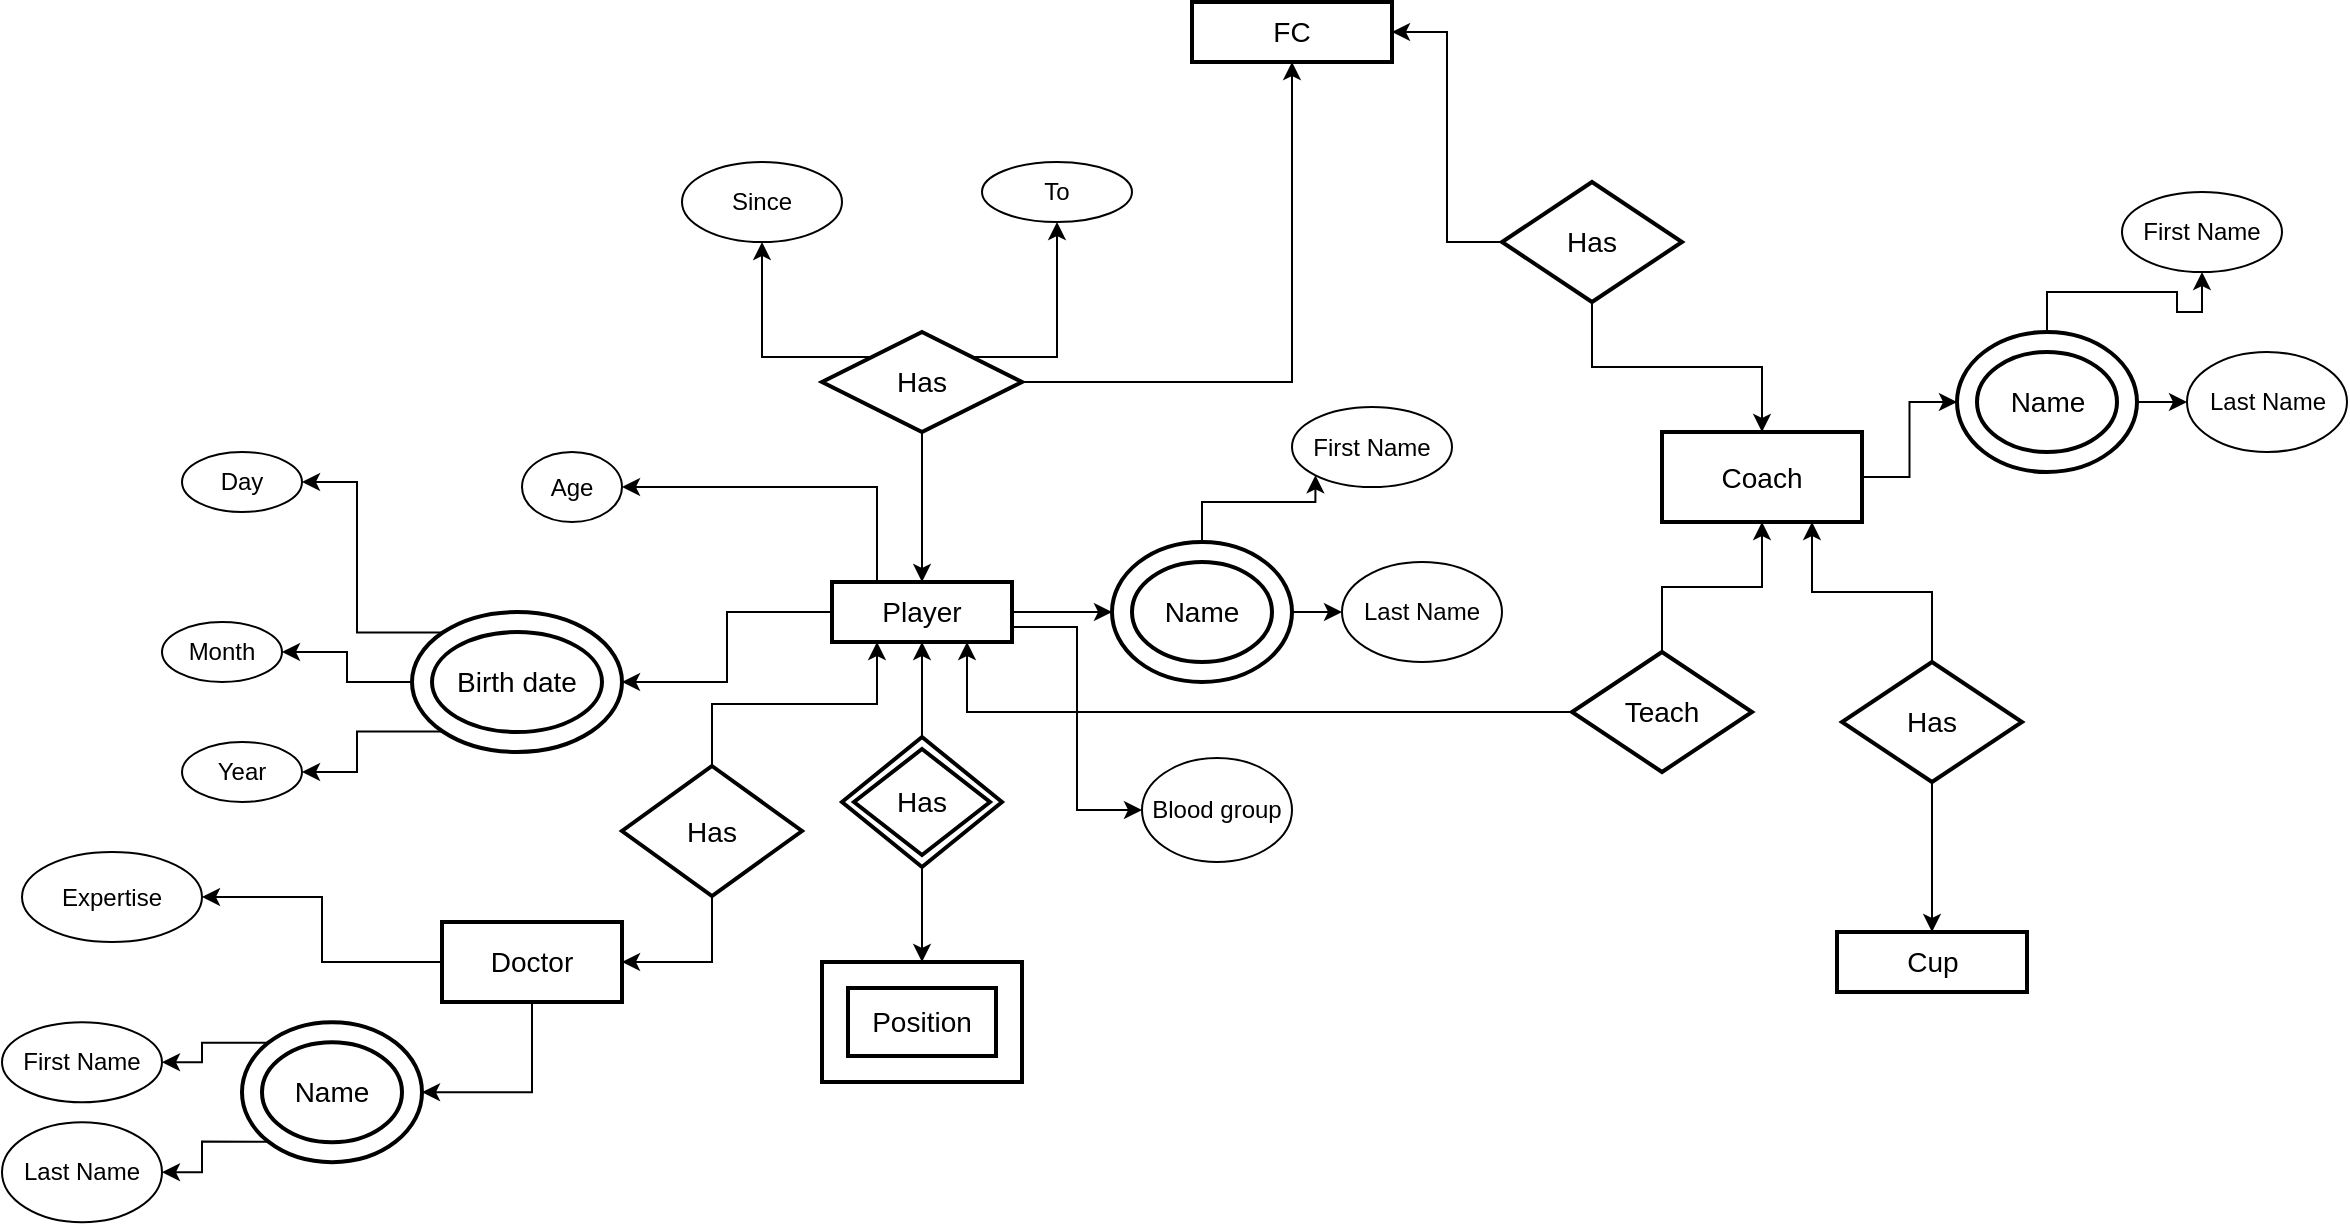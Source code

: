 <mxfile version="10.4.4" type="github"><diagram name="Page-1" id="e56a1550-8fbb-45ad-956c-1786394a9013"><mxGraphModel dx="1471" dy="685" grid="1" gridSize="10" guides="1" tooltips="1" connect="1" arrows="1" fold="1" page="1" pageScale="1" pageWidth="1100" pageHeight="850" background="#ffffff" math="0" shadow="0"><root><mxCell id="0"/><mxCell id="1" parent="0"/><mxCell id="apq4QGrBXz5iYKbzIYqq-2" value="FC" style="strokeWidth=2;whiteSpace=wrap;html=1;align=center;fontSize=14;" parent="1" vertex="1"><mxGeometry x="615" y="10" width="100" height="30" as="geometry"/></mxCell><mxCell id="apq4QGrBXz5iYKbzIYqq-28" style="edgeStyle=orthogonalEdgeStyle;rounded=0;orthogonalLoop=1;jettySize=auto;html=1;" parent="1" source="apq4QGrBXz5iYKbzIYqq-3" target="apq4QGrBXz5iYKbzIYqq-16" edge="1"><mxGeometry relative="1" as="geometry"/></mxCell><mxCell id="apq4QGrBXz5iYKbzIYqq-36" style="edgeStyle=orthogonalEdgeStyle;rounded=0;orthogonalLoop=1;jettySize=auto;html=1;entryX=1;entryY=0.5;entryDx=0;entryDy=0;" parent="1" source="apq4QGrBXz5iYKbzIYqq-3" target="apq4QGrBXz5iYKbzIYqq-35" edge="1"><mxGeometry relative="1" as="geometry"/></mxCell><mxCell id="apq4QGrBXz5iYKbzIYqq-57" style="edgeStyle=orthogonalEdgeStyle;rounded=0;orthogonalLoop=1;jettySize=auto;html=1;exitX=1;exitY=0.75;exitDx=0;exitDy=0;entryX=0;entryY=0.5;entryDx=0;entryDy=0;" parent="1" source="apq4QGrBXz5iYKbzIYqq-3" target="apq4QGrBXz5iYKbzIYqq-29" edge="1"><mxGeometry relative="1" as="geometry"/></mxCell><mxCell id="apq4QGrBXz5iYKbzIYqq-58" style="edgeStyle=orthogonalEdgeStyle;rounded=0;orthogonalLoop=1;jettySize=auto;html=1;exitX=0.25;exitY=0;exitDx=0;exitDy=0;entryX=1;entryY=0.5;entryDx=0;entryDy=0;" parent="1" source="apq4QGrBXz5iYKbzIYqq-3" target="apq4QGrBXz5iYKbzIYqq-32" edge="1"><mxGeometry relative="1" as="geometry"/></mxCell><mxCell id="apq4QGrBXz5iYKbzIYqq-3" value="Player&lt;br&gt;" style="strokeWidth=2;whiteSpace=wrap;html=1;align=center;fontSize=14;" parent="1" vertex="1"><mxGeometry x="435" y="300" width="90" height="30" as="geometry"/></mxCell><mxCell id="apq4QGrBXz5iYKbzIYqq-10" style="edgeStyle=orthogonalEdgeStyle;rounded=0;orthogonalLoop=1;jettySize=auto;html=1;" parent="1" source="apq4QGrBXz5iYKbzIYqq-6" target="apq4QGrBXz5iYKbzIYqq-3" edge="1"><mxGeometry relative="1" as="geometry"/></mxCell><mxCell id="apq4QGrBXz5iYKbzIYqq-11" style="edgeStyle=orthogonalEdgeStyle;rounded=0;orthogonalLoop=1;jettySize=auto;html=1;" parent="1" source="apq4QGrBXz5iYKbzIYqq-6" target="apq4QGrBXz5iYKbzIYqq-2" edge="1"><mxGeometry relative="1" as="geometry"/></mxCell><mxCell id="BGSauwcj2o7iFnSYqg16-22" style="edgeStyle=orthogonalEdgeStyle;rounded=0;orthogonalLoop=1;jettySize=auto;html=1;exitX=0;exitY=0;exitDx=0;exitDy=0;entryX=0.5;entryY=1;entryDx=0;entryDy=0;" edge="1" parent="1" source="apq4QGrBXz5iYKbzIYqq-6" target="BGSauwcj2o7iFnSYqg16-19"><mxGeometry relative="1" as="geometry"><Array as="points"><mxPoint x="400" y="187"/></Array></mxGeometry></mxCell><mxCell id="BGSauwcj2o7iFnSYqg16-23" style="edgeStyle=orthogonalEdgeStyle;rounded=0;orthogonalLoop=1;jettySize=auto;html=1;exitX=1;exitY=0;exitDx=0;exitDy=0;entryX=0.5;entryY=1;entryDx=0;entryDy=0;" edge="1" parent="1" source="apq4QGrBXz5iYKbzIYqq-6" target="BGSauwcj2o7iFnSYqg16-18"><mxGeometry relative="1" as="geometry"><Array as="points"><mxPoint x="548" y="187"/></Array></mxGeometry></mxCell><mxCell id="apq4QGrBXz5iYKbzIYqq-6" value="Has" style="shape=rhombus;strokeWidth=2;fontSize=17;perimeter=rhombusPerimeter;whiteSpace=wrap;html=1;align=center;fontSize=14;" parent="1" vertex="1"><mxGeometry x="430" y="175" width="100" height="50" as="geometry"/></mxCell><mxCell id="apq4QGrBXz5iYKbzIYqq-12" value="Position&lt;br&gt;" style="shape=ext;strokeWidth=2;margin=10;double=1;whiteSpace=wrap;html=1;align=center;fontSize=14;" parent="1" vertex="1"><mxGeometry x="430" y="490" width="100" height="60" as="geometry"/></mxCell><mxCell id="apq4QGrBXz5iYKbzIYqq-14" style="edgeStyle=orthogonalEdgeStyle;rounded=0;orthogonalLoop=1;jettySize=auto;html=1;entryX=0.5;entryY=1;entryDx=0;entryDy=0;exitX=0.5;exitY=0;exitDx=0;exitDy=0;" parent="1" source="BGSauwcj2o7iFnSYqg16-17" target="apq4QGrBXz5iYKbzIYqq-3" edge="1"><mxGeometry relative="1" as="geometry"><mxPoint x="480" y="375" as="sourcePoint"/></mxGeometry></mxCell><mxCell id="apq4QGrBXz5iYKbzIYqq-15" style="edgeStyle=orthogonalEdgeStyle;rounded=0;orthogonalLoop=1;jettySize=auto;html=1;entryX=0.5;entryY=0;entryDx=0;entryDy=0;exitX=0.5;exitY=1;exitDx=0;exitDy=0;" parent="1" source="BGSauwcj2o7iFnSYqg16-17" target="apq4QGrBXz5iYKbzIYqq-12" edge="1"><mxGeometry relative="1" as="geometry"><mxPoint x="480" y="440" as="sourcePoint"/></mxGeometry></mxCell><mxCell id="apq4QGrBXz5iYKbzIYqq-26" style="edgeStyle=orthogonalEdgeStyle;rounded=0;orthogonalLoop=1;jettySize=auto;html=1;exitX=1;exitY=0.5;exitDx=0;exitDy=0;entryX=0;entryY=0.5;entryDx=0;entryDy=0;" parent="1" source="apq4QGrBXz5iYKbzIYqq-16" target="apq4QGrBXz5iYKbzIYqq-20" edge="1"><mxGeometry relative="1" as="geometry"/></mxCell><mxCell id="apq4QGrBXz5iYKbzIYqq-71" style="edgeStyle=orthogonalEdgeStyle;rounded=0;orthogonalLoop=1;jettySize=auto;html=1;exitX=0.5;exitY=0;exitDx=0;exitDy=0;entryX=0;entryY=1;entryDx=0;entryDy=0;" parent="1" source="apq4QGrBXz5iYKbzIYqq-16" target="apq4QGrBXz5iYKbzIYqq-18" edge="1"><mxGeometry relative="1" as="geometry"/></mxCell><mxCell id="apq4QGrBXz5iYKbzIYqq-16" value="Name" style="ellipse;shape=doubleEllipse;margin=10;strokeWidth=2;fontSize=14;whiteSpace=wrap;html=1;align=center;" parent="1" vertex="1"><mxGeometry x="575" y="280" width="90" height="70" as="geometry"/></mxCell><mxCell id="apq4QGrBXz5iYKbzIYqq-18" value="First Name&lt;br&gt;" style="ellipse;whiteSpace=wrap;html=1;" parent="1" vertex="1"><mxGeometry x="665" y="212.5" width="80" height="40" as="geometry"/></mxCell><mxCell id="apq4QGrBXz5iYKbzIYqq-20" value="Last Name" style="ellipse;whiteSpace=wrap;html=1;" parent="1" vertex="1"><mxGeometry x="690" y="290" width="80" height="50" as="geometry"/></mxCell><mxCell id="apq4QGrBXz5iYKbzIYqq-29" value="Blood group" style="ellipse;whiteSpace=wrap;html=1;" parent="1" vertex="1"><mxGeometry x="590" y="388" width="75" height="52" as="geometry"/></mxCell><mxCell id="apq4QGrBXz5iYKbzIYqq-32" value="Age" style="ellipse;whiteSpace=wrap;html=1;" parent="1" vertex="1"><mxGeometry x="280" y="235" width="50" height="35" as="geometry"/></mxCell><mxCell id="apq4QGrBXz5iYKbzIYqq-41" style="edgeStyle=orthogonalEdgeStyle;rounded=0;orthogonalLoop=1;jettySize=auto;html=1;entryX=1;entryY=0.5;entryDx=0;entryDy=0;" parent="1" source="apq4QGrBXz5iYKbzIYqq-35" target="apq4QGrBXz5iYKbzIYqq-38" edge="1"><mxGeometry relative="1" as="geometry"/></mxCell><mxCell id="apq4QGrBXz5iYKbzIYqq-59" style="edgeStyle=orthogonalEdgeStyle;rounded=0;orthogonalLoop=1;jettySize=auto;html=1;exitX=0;exitY=1;exitDx=0;exitDy=0;entryX=1;entryY=0.5;entryDx=0;entryDy=0;" parent="1" source="apq4QGrBXz5iYKbzIYqq-35" target="apq4QGrBXz5iYKbzIYqq-39" edge="1"><mxGeometry relative="1" as="geometry"/></mxCell><mxCell id="apq4QGrBXz5iYKbzIYqq-60" style="edgeStyle=orthogonalEdgeStyle;rounded=0;orthogonalLoop=1;jettySize=auto;html=1;exitX=0;exitY=0;exitDx=0;exitDy=0;entryX=1;entryY=0.5;entryDx=0;entryDy=0;" parent="1" source="apq4QGrBXz5iYKbzIYqq-35" target="apq4QGrBXz5iYKbzIYqq-37" edge="1"><mxGeometry relative="1" as="geometry"/></mxCell><mxCell id="apq4QGrBXz5iYKbzIYqq-35" value="Birth date" style="ellipse;shape=doubleEllipse;margin=10;strokeWidth=2;fontSize=14;whiteSpace=wrap;html=1;align=center;" parent="1" vertex="1"><mxGeometry x="225" y="315" width="105" height="70" as="geometry"/></mxCell><mxCell id="apq4QGrBXz5iYKbzIYqq-37" value="Day" style="ellipse;whiteSpace=wrap;html=1;" parent="1" vertex="1"><mxGeometry x="110" y="235" width="60" height="30" as="geometry"/></mxCell><mxCell id="apq4QGrBXz5iYKbzIYqq-38" value="Month" style="ellipse;whiteSpace=wrap;html=1;" parent="1" vertex="1"><mxGeometry x="100" y="320" width="60" height="30" as="geometry"/></mxCell><mxCell id="apq4QGrBXz5iYKbzIYqq-39" value="Year" style="ellipse;whiteSpace=wrap;html=1;" parent="1" vertex="1"><mxGeometry x="110" y="380" width="60" height="30" as="geometry"/></mxCell><mxCell id="apq4QGrBXz5iYKbzIYqq-52" style="edgeStyle=orthogonalEdgeStyle;rounded=0;orthogonalLoop=1;jettySize=auto;html=1;entryX=0;entryY=0.5;entryDx=0;entryDy=0;" parent="1" source="apq4QGrBXz5iYKbzIYqq-43" target="apq4QGrBXz5iYKbzIYqq-49" edge="1"><mxGeometry relative="1" as="geometry"/></mxCell><mxCell id="apq4QGrBXz5iYKbzIYqq-43" value="Coach" style="strokeWidth=2;whiteSpace=wrap;html=1;align=center;fontSize=14;" parent="1" vertex="1"><mxGeometry x="850" y="225" width="100" height="45" as="geometry"/></mxCell><mxCell id="apq4QGrBXz5iYKbzIYqq-45" style="edgeStyle=orthogonalEdgeStyle;rounded=0;orthogonalLoop=1;jettySize=auto;html=1;entryX=0.5;entryY=0;entryDx=0;entryDy=0;" parent="1" source="apq4QGrBXz5iYKbzIYqq-44" target="apq4QGrBXz5iYKbzIYqq-43" edge="1"><mxGeometry relative="1" as="geometry"/></mxCell><mxCell id="apq4QGrBXz5iYKbzIYqq-46" style="edgeStyle=orthogonalEdgeStyle;rounded=0;orthogonalLoop=1;jettySize=auto;html=1;entryX=1;entryY=0.5;entryDx=0;entryDy=0;" parent="1" source="apq4QGrBXz5iYKbzIYqq-44" target="apq4QGrBXz5iYKbzIYqq-2" edge="1"><mxGeometry relative="1" as="geometry"/></mxCell><mxCell id="apq4QGrBXz5iYKbzIYqq-44" value="Has" style="shape=rhombus;strokeWidth=2;fontSize=17;perimeter=rhombusPerimeter;whiteSpace=wrap;html=1;align=center;fontSize=14;" parent="1" vertex="1"><mxGeometry x="770" y="100" width="90" height="60" as="geometry"/></mxCell><mxCell id="apq4QGrBXz5iYKbzIYqq-47" style="edgeStyle=orthogonalEdgeStyle;rounded=0;orthogonalLoop=1;jettySize=auto;html=1;entryX=0.5;entryY=1;entryDx=0;entryDy=0;" parent="1" source="apq4QGrBXz5iYKbzIYqq-49" target="apq4QGrBXz5iYKbzIYqq-50" edge="1"><mxGeometry relative="1" as="geometry"/></mxCell><mxCell id="apq4QGrBXz5iYKbzIYqq-48" style="edgeStyle=orthogonalEdgeStyle;rounded=0;orthogonalLoop=1;jettySize=auto;html=1;exitX=1;exitY=0.5;exitDx=0;exitDy=0;entryX=0;entryY=0.5;entryDx=0;entryDy=0;" parent="1" source="apq4QGrBXz5iYKbzIYqq-49" target="apq4QGrBXz5iYKbzIYqq-51" edge="1"><mxGeometry relative="1" as="geometry"/></mxCell><mxCell id="apq4QGrBXz5iYKbzIYqq-49" value="Name" style="ellipse;shape=doubleEllipse;margin=10;strokeWidth=2;fontSize=14;whiteSpace=wrap;html=1;align=center;" parent="1" vertex="1"><mxGeometry x="997.5" y="175" width="90" height="70" as="geometry"/></mxCell><mxCell id="apq4QGrBXz5iYKbzIYqq-50" value="First Name&lt;br&gt;" style="ellipse;whiteSpace=wrap;html=1;" parent="1" vertex="1"><mxGeometry x="1080" y="105" width="80" height="40" as="geometry"/></mxCell><mxCell id="apq4QGrBXz5iYKbzIYqq-51" value="Last Name" style="ellipse;whiteSpace=wrap;html=1;" parent="1" vertex="1"><mxGeometry x="1112.5" y="185" width="80" height="50" as="geometry"/></mxCell><mxCell id="apq4QGrBXz5iYKbzIYqq-56" style="edgeStyle=orthogonalEdgeStyle;rounded=0;orthogonalLoop=1;jettySize=auto;html=1;entryX=0.75;entryY=1;entryDx=0;entryDy=0;" parent="1" source="apq4QGrBXz5iYKbzIYqq-53" target="apq4QGrBXz5iYKbzIYqq-3" edge="1"><mxGeometry relative="1" as="geometry"/></mxCell><mxCell id="apq4QGrBXz5iYKbzIYqq-61" style="edgeStyle=orthogonalEdgeStyle;rounded=0;orthogonalLoop=1;jettySize=auto;html=1;exitX=0.5;exitY=0;exitDx=0;exitDy=0;entryX=0.5;entryY=1;entryDx=0;entryDy=0;" parent="1" source="apq4QGrBXz5iYKbzIYqq-53" target="apq4QGrBXz5iYKbzIYqq-43" edge="1"><mxGeometry relative="1" as="geometry"/></mxCell><mxCell id="apq4QGrBXz5iYKbzIYqq-53" value="Teach" style="shape=rhombus;strokeWidth=2;fontSize=17;perimeter=rhombusPerimeter;whiteSpace=wrap;html=1;align=center;fontSize=14;" parent="1" vertex="1"><mxGeometry x="805" y="335" width="90" height="60" as="geometry"/></mxCell><mxCell id="apq4QGrBXz5iYKbzIYqq-62" style="edgeStyle=orthogonalEdgeStyle;rounded=0;orthogonalLoop=1;jettySize=auto;html=1;exitX=0.5;exitY=0;exitDx=0;exitDy=0;entryX=0.75;entryY=1;entryDx=0;entryDy=0;" parent="1" source="apq4QGrBXz5iYKbzIYqq-54" target="apq4QGrBXz5iYKbzIYqq-43" edge="1"><mxGeometry relative="1" as="geometry"/></mxCell><mxCell id="apq4QGrBXz5iYKbzIYqq-64" style="edgeStyle=orthogonalEdgeStyle;rounded=0;orthogonalLoop=1;jettySize=auto;html=1;exitX=0.5;exitY=1;exitDx=0;exitDy=0;entryX=0.5;entryY=0;entryDx=0;entryDy=0;" parent="1" source="apq4QGrBXz5iYKbzIYqq-54" target="apq4QGrBXz5iYKbzIYqq-63" edge="1"><mxGeometry relative="1" as="geometry"/></mxCell><mxCell id="apq4QGrBXz5iYKbzIYqq-54" value="Has" style="shape=rhombus;strokeWidth=2;fontSize=17;perimeter=rhombusPerimeter;whiteSpace=wrap;html=1;align=center;fontSize=14;" parent="1" vertex="1"><mxGeometry x="940" y="340" width="90" height="60" as="geometry"/></mxCell><mxCell id="apq4QGrBXz5iYKbzIYqq-63" value="Cup" style="strokeWidth=2;whiteSpace=wrap;html=1;align=center;fontSize=14;" parent="1" vertex="1"><mxGeometry x="937.5" y="475" width="95" height="30" as="geometry"/></mxCell><mxCell id="BGSauwcj2o7iFnSYqg16-9" style="edgeStyle=orthogonalEdgeStyle;rounded=0;orthogonalLoop=1;jettySize=auto;html=1;exitX=0.5;exitY=1;exitDx=0;exitDy=0;entryX=1;entryY=0.5;entryDx=0;entryDy=0;" edge="1" parent="1" source="BGSauwcj2o7iFnSYqg16-1" target="BGSauwcj2o7iFnSYqg16-4"><mxGeometry relative="1" as="geometry"/></mxCell><mxCell id="BGSauwcj2o7iFnSYqg16-16" style="edgeStyle=orthogonalEdgeStyle;rounded=0;orthogonalLoop=1;jettySize=auto;html=1;" edge="1" parent="1" source="BGSauwcj2o7iFnSYqg16-1" target="BGSauwcj2o7iFnSYqg16-15"><mxGeometry relative="1" as="geometry"/></mxCell><mxCell id="BGSauwcj2o7iFnSYqg16-1" value="Doctor" style="strokeWidth=2;whiteSpace=wrap;html=1;align=center;fontSize=14;" vertex="1" parent="1"><mxGeometry x="240" y="470" width="90" height="40" as="geometry"/></mxCell><mxCell id="BGSauwcj2o7iFnSYqg16-7" style="edgeStyle=orthogonalEdgeStyle;rounded=0;orthogonalLoop=1;jettySize=auto;html=1;exitX=0;exitY=0;exitDx=0;exitDy=0;entryX=1;entryY=0.5;entryDx=0;entryDy=0;" edge="1" parent="1" source="BGSauwcj2o7iFnSYqg16-4" target="BGSauwcj2o7iFnSYqg16-5"><mxGeometry relative="1" as="geometry"/></mxCell><mxCell id="BGSauwcj2o7iFnSYqg16-8" style="edgeStyle=orthogonalEdgeStyle;rounded=0;orthogonalLoop=1;jettySize=auto;html=1;exitX=0;exitY=1;exitDx=0;exitDy=0;entryX=1;entryY=0.5;entryDx=0;entryDy=0;" edge="1" parent="1" source="BGSauwcj2o7iFnSYqg16-4" target="BGSauwcj2o7iFnSYqg16-6"><mxGeometry relative="1" as="geometry"/></mxCell><mxCell id="BGSauwcj2o7iFnSYqg16-4" value="Name" style="ellipse;shape=doubleEllipse;margin=10;strokeWidth=2;fontSize=14;whiteSpace=wrap;html=1;align=center;" vertex="1" parent="1"><mxGeometry x="140" y="520.1" width="90" height="70" as="geometry"/></mxCell><mxCell id="BGSauwcj2o7iFnSYqg16-5" value="First Name&lt;br&gt;" style="ellipse;whiteSpace=wrap;html=1;" vertex="1" parent="1"><mxGeometry x="20" y="520.1" width="80" height="40" as="geometry"/></mxCell><mxCell id="BGSauwcj2o7iFnSYqg16-6" value="Last Name" style="ellipse;whiteSpace=wrap;html=1;" vertex="1" parent="1"><mxGeometry x="20" y="570.1" width="80" height="50" as="geometry"/></mxCell><mxCell id="BGSauwcj2o7iFnSYqg16-12" style="edgeStyle=orthogonalEdgeStyle;rounded=0;orthogonalLoop=1;jettySize=auto;html=1;entryX=1;entryY=0.5;entryDx=0;entryDy=0;" edge="1" parent="1" source="BGSauwcj2o7iFnSYqg16-11" target="BGSauwcj2o7iFnSYqg16-1"><mxGeometry relative="1" as="geometry"/></mxCell><mxCell id="BGSauwcj2o7iFnSYqg16-13" style="edgeStyle=orthogonalEdgeStyle;rounded=0;orthogonalLoop=1;jettySize=auto;html=1;exitX=0.5;exitY=0;exitDx=0;exitDy=0;entryX=0.25;entryY=1;entryDx=0;entryDy=0;" edge="1" parent="1" source="BGSauwcj2o7iFnSYqg16-11" target="apq4QGrBXz5iYKbzIYqq-3"><mxGeometry relative="1" as="geometry"/></mxCell><mxCell id="BGSauwcj2o7iFnSYqg16-11" value="Has" style="shape=rhombus;strokeWidth=2;fontSize=17;perimeter=rhombusPerimeter;whiteSpace=wrap;html=1;align=center;fontSize=14;" vertex="1" parent="1"><mxGeometry x="330" y="392" width="90" height="65" as="geometry"/></mxCell><mxCell id="BGSauwcj2o7iFnSYqg16-15" value="Expertise" style="ellipse;whiteSpace=wrap;html=1;" vertex="1" parent="1"><mxGeometry x="30" y="435" width="90" height="45" as="geometry"/></mxCell><mxCell id="BGSauwcj2o7iFnSYqg16-17" value="Has" style="shape=rhombus;double=1;strokeWidth=2;fontSize=17;perimeter=rhombusPerimeter;whiteSpace=wrap;html=1;align=center;fontSize=14;" vertex="1" parent="1"><mxGeometry x="440" y="377.5" width="80" height="65" as="geometry"/></mxCell><mxCell id="BGSauwcj2o7iFnSYqg16-18" value="To" style="ellipse;whiteSpace=wrap;html=1;" vertex="1" parent="1"><mxGeometry x="510" y="90" width="75" height="30" as="geometry"/></mxCell><mxCell id="BGSauwcj2o7iFnSYqg16-19" value="Since" style="ellipse;whiteSpace=wrap;html=1;" vertex="1" parent="1"><mxGeometry x="360" y="90" width="80" height="40" as="geometry"/></mxCell></root></mxGraphModel></diagram></mxfile>